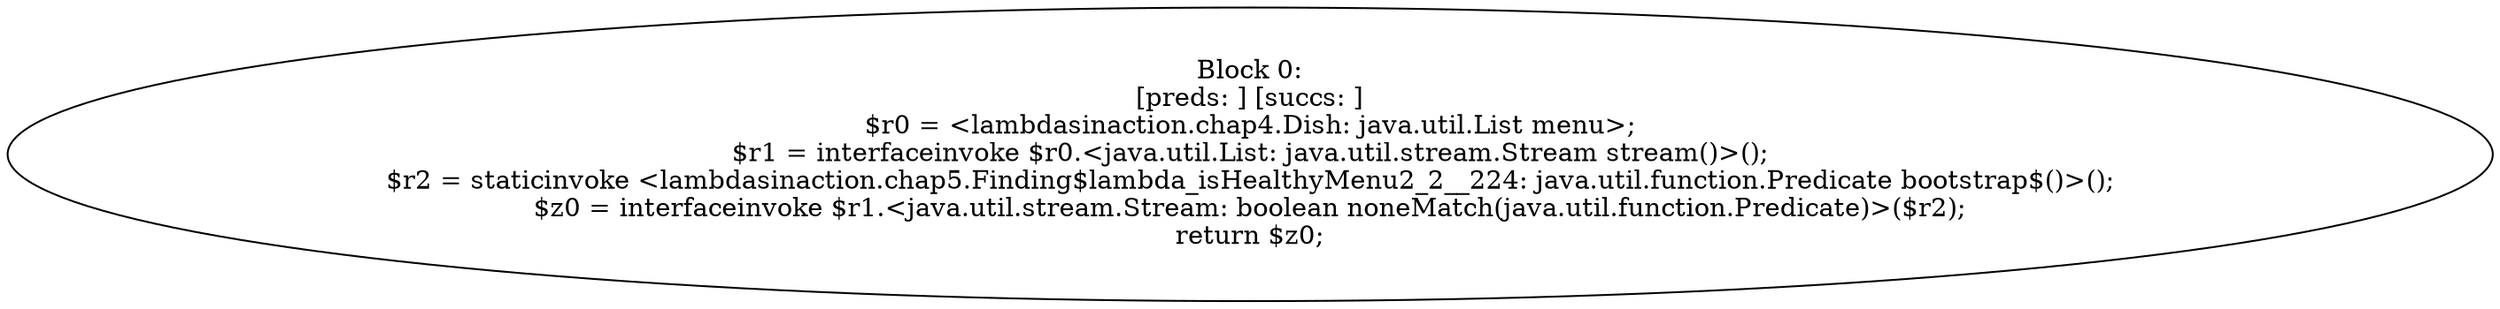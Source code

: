 digraph "unitGraph" {
    "Block 0:
[preds: ] [succs: ]
$r0 = <lambdasinaction.chap4.Dish: java.util.List menu>;
$r1 = interfaceinvoke $r0.<java.util.List: java.util.stream.Stream stream()>();
$r2 = staticinvoke <lambdasinaction.chap5.Finding$lambda_isHealthyMenu2_2__224: java.util.function.Predicate bootstrap$()>();
$z0 = interfaceinvoke $r1.<java.util.stream.Stream: boolean noneMatch(java.util.function.Predicate)>($r2);
return $z0;
"
}
